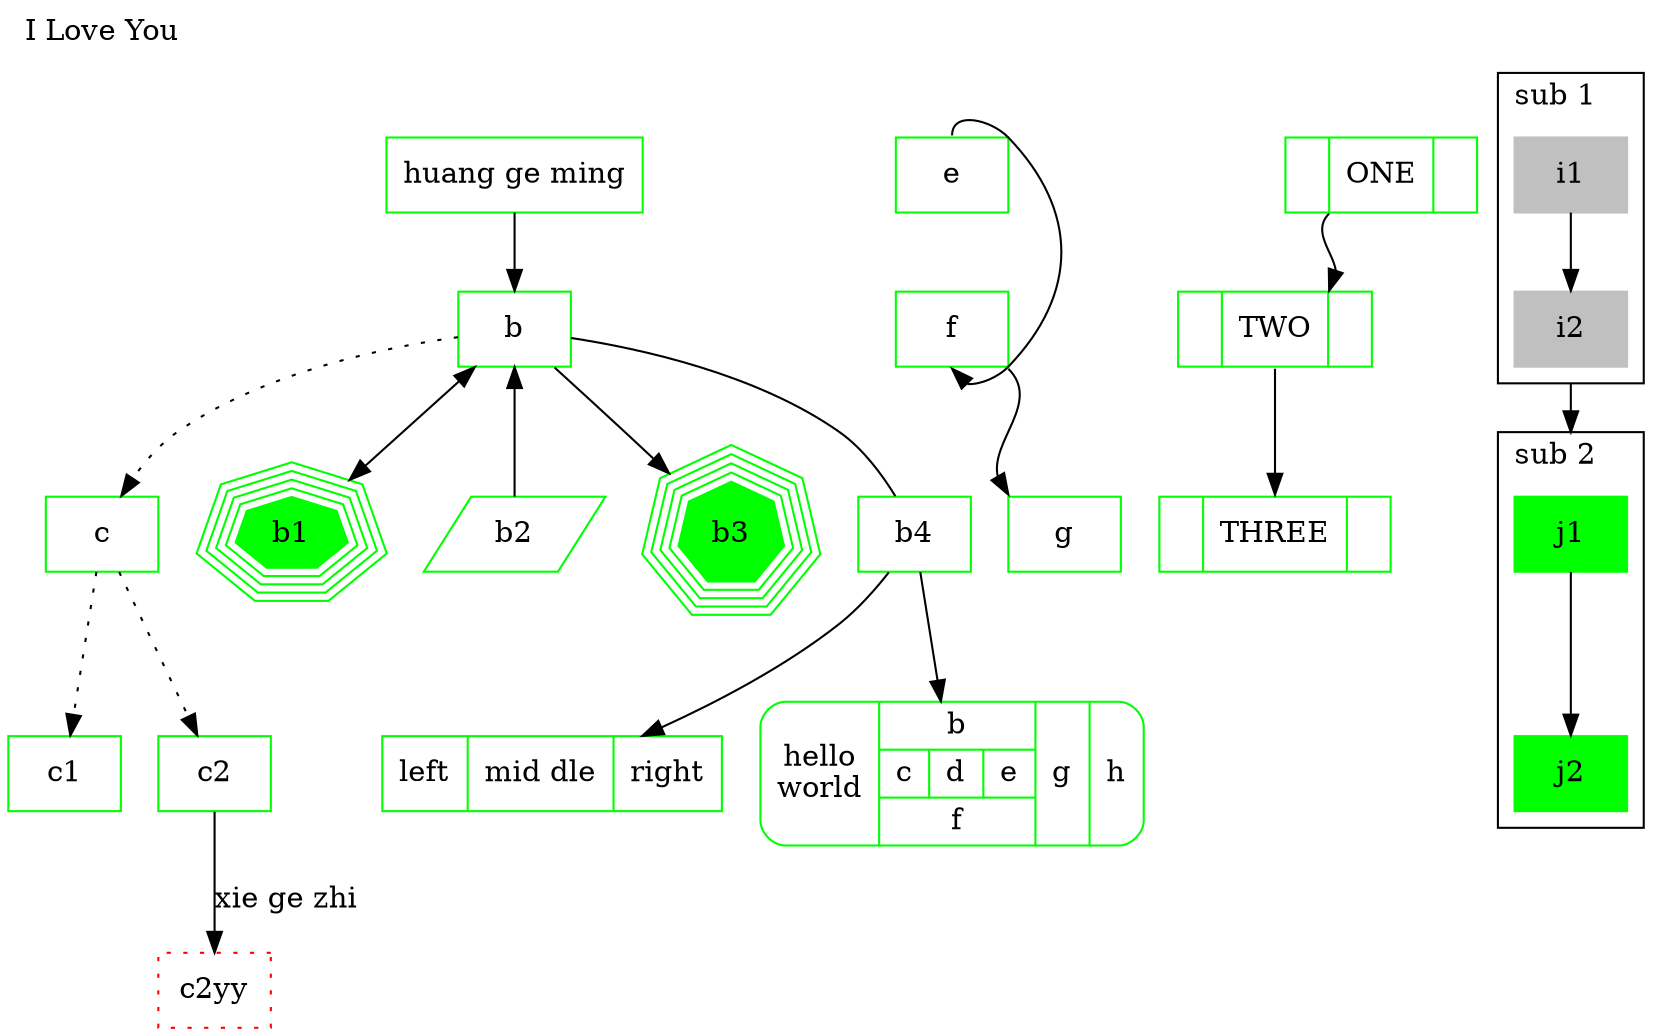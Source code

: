 //参考文档: <<DOT语言_GUIDE>>
digraph{
	//图形方向
	rankdir=TB;//可以为LR TB BT RL

	label="I Love You"//图名
	labelloc=t;//可以是b或t
	labeljust=l;//可以是l或r

	size="50,20"; //图形长宽为50*20inch
	
	node[shape=box,color=green];//修改默认参数
	a->b;
	b->c[style=dotted];//点状连线
	a[label="huang ge ming"];//修改显示内容
	c->{c1,c2}[style=dotted];	//两个子链接
	c2->c2yy[label="xie ge zhi"];//连线上加内容
	c2yy[style=dotted,color=red];//修改框体格式
	
	//修改连线属性
	b->b1[dir=both];
	b->b2[dir=back];
	b->b3[dir=forward];
	b->b4[dir=none];
	
	//将b1变为多边形,边数为7,层数为5,填充形式
	b1[shape=polygon,sides=7,peripheries=5,style=filled];
	
	//将b2变为平行四边形,斜度1
	b2[shape=polygon,sides=4,skew=1];
	
	//将b3变为多边形,边数为7,层数为5,填充形式.让多边形规则化
	b3[shape=polygon,sides=7,peripheries=5,style=filled,regular=true];
	
	b4->{b4a,b4b};
	
	//多层图形 record 直角,Mrecord 圆角
	b4a[shape=record,label="left|mid\ dle|right"];
	b4b[shape=Mrecord,label="hello\nworld|{b|{c|<here>d|e}|f}|g|h"];
	
	//并行图
	{
		//选择线头的出入位置,上北(north)下南(soutch),左西(west)右东(east)
		e:n->f:s; //n,s,e,w
		f:se->g:nw; //ne,se,sw,nw
	}
	
	//多格链接,链表图就靠它了
	{
		node[shape=record];
		h1[label="<f0>|<f1>ONE|<f2>"];
		h2[label="<f0>|<f1>TWO|<f2>"];
		h3[label="<f0>|<f1>THREE|<f2>"];
		h1:f1:sw->h2:f1:ne;
		h2:f1->h3:f1;
	}
	
	//子图
	//将子图作为一个整体
	compound=true;
	subgraph cluster1
	{
		node[style=filled, color=grey];
		label="sub 1";
		i1->i2;
	}
	subgraph cluster2
	{
		node[style=filled];
		label="sub 2";
		j1->j2;
	}
	//子图整体链接
	i2->j1[ltail=cluster1,lhead=cluster2];
}
